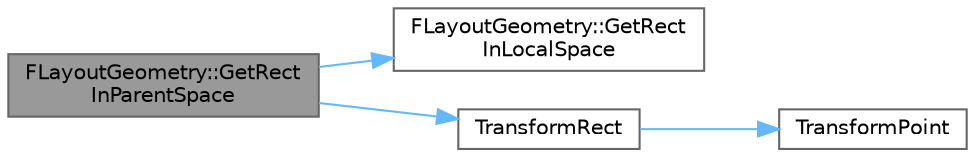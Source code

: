 digraph "FLayoutGeometry::GetRectInParentSpace"
{
 // INTERACTIVE_SVG=YES
 // LATEX_PDF_SIZE
  bgcolor="transparent";
  edge [fontname=Helvetica,fontsize=10,labelfontname=Helvetica,labelfontsize=10];
  node [fontname=Helvetica,fontsize=10,shape=box,height=0.2,width=0.4];
  rankdir="LR";
  Node1 [id="Node000001",label="FLayoutGeometry::GetRect\lInParentSpace",height=0.2,width=0.4,color="gray40", fillcolor="grey60", style="filled", fontcolor="black",tooltip=" "];
  Node1 -> Node2 [id="edge1_Node000001_Node000002",color="steelblue1",style="solid",tooltip=" "];
  Node2 [id="Node000002",label="FLayoutGeometry::GetRect\lInLocalSpace",height=0.2,width=0.4,color="grey40", fillcolor="white", style="filled",URL="$dd/dc3/classFLayoutGeometry.html#ae6036530d6b00b5ace8c34673a1b9ca1",tooltip=" "];
  Node1 -> Node3 [id="edge2_Node000001_Node000003",color="steelblue1",style="solid",tooltip=" "];
  Node3 [id="Node000003",label="TransformRect",height=0.2,width=0.4,color="grey40", fillcolor="white", style="filled",URL="$dc/df8/SlateRect_8h.html#a1d6ec4ca45a1f57dc1248fcc4c7ce491",tooltip="Transforms a rect by the given transform, ensuring the rect does not get inverted."];
  Node3 -> Node4 [id="edge3_Node000003_Node000004",color="steelblue1",style="solid",tooltip=" "];
  Node4 [id="Node000004",label="TransformPoint",height=0.2,width=0.4,color="grey40", fillcolor="white", style="filled",URL="$d5/d9f/TransformCalculus_8h.html#aa09af41c65b0384ba8b55522675551e1",tooltip="Generic implementation of TransformPoint."];
}
